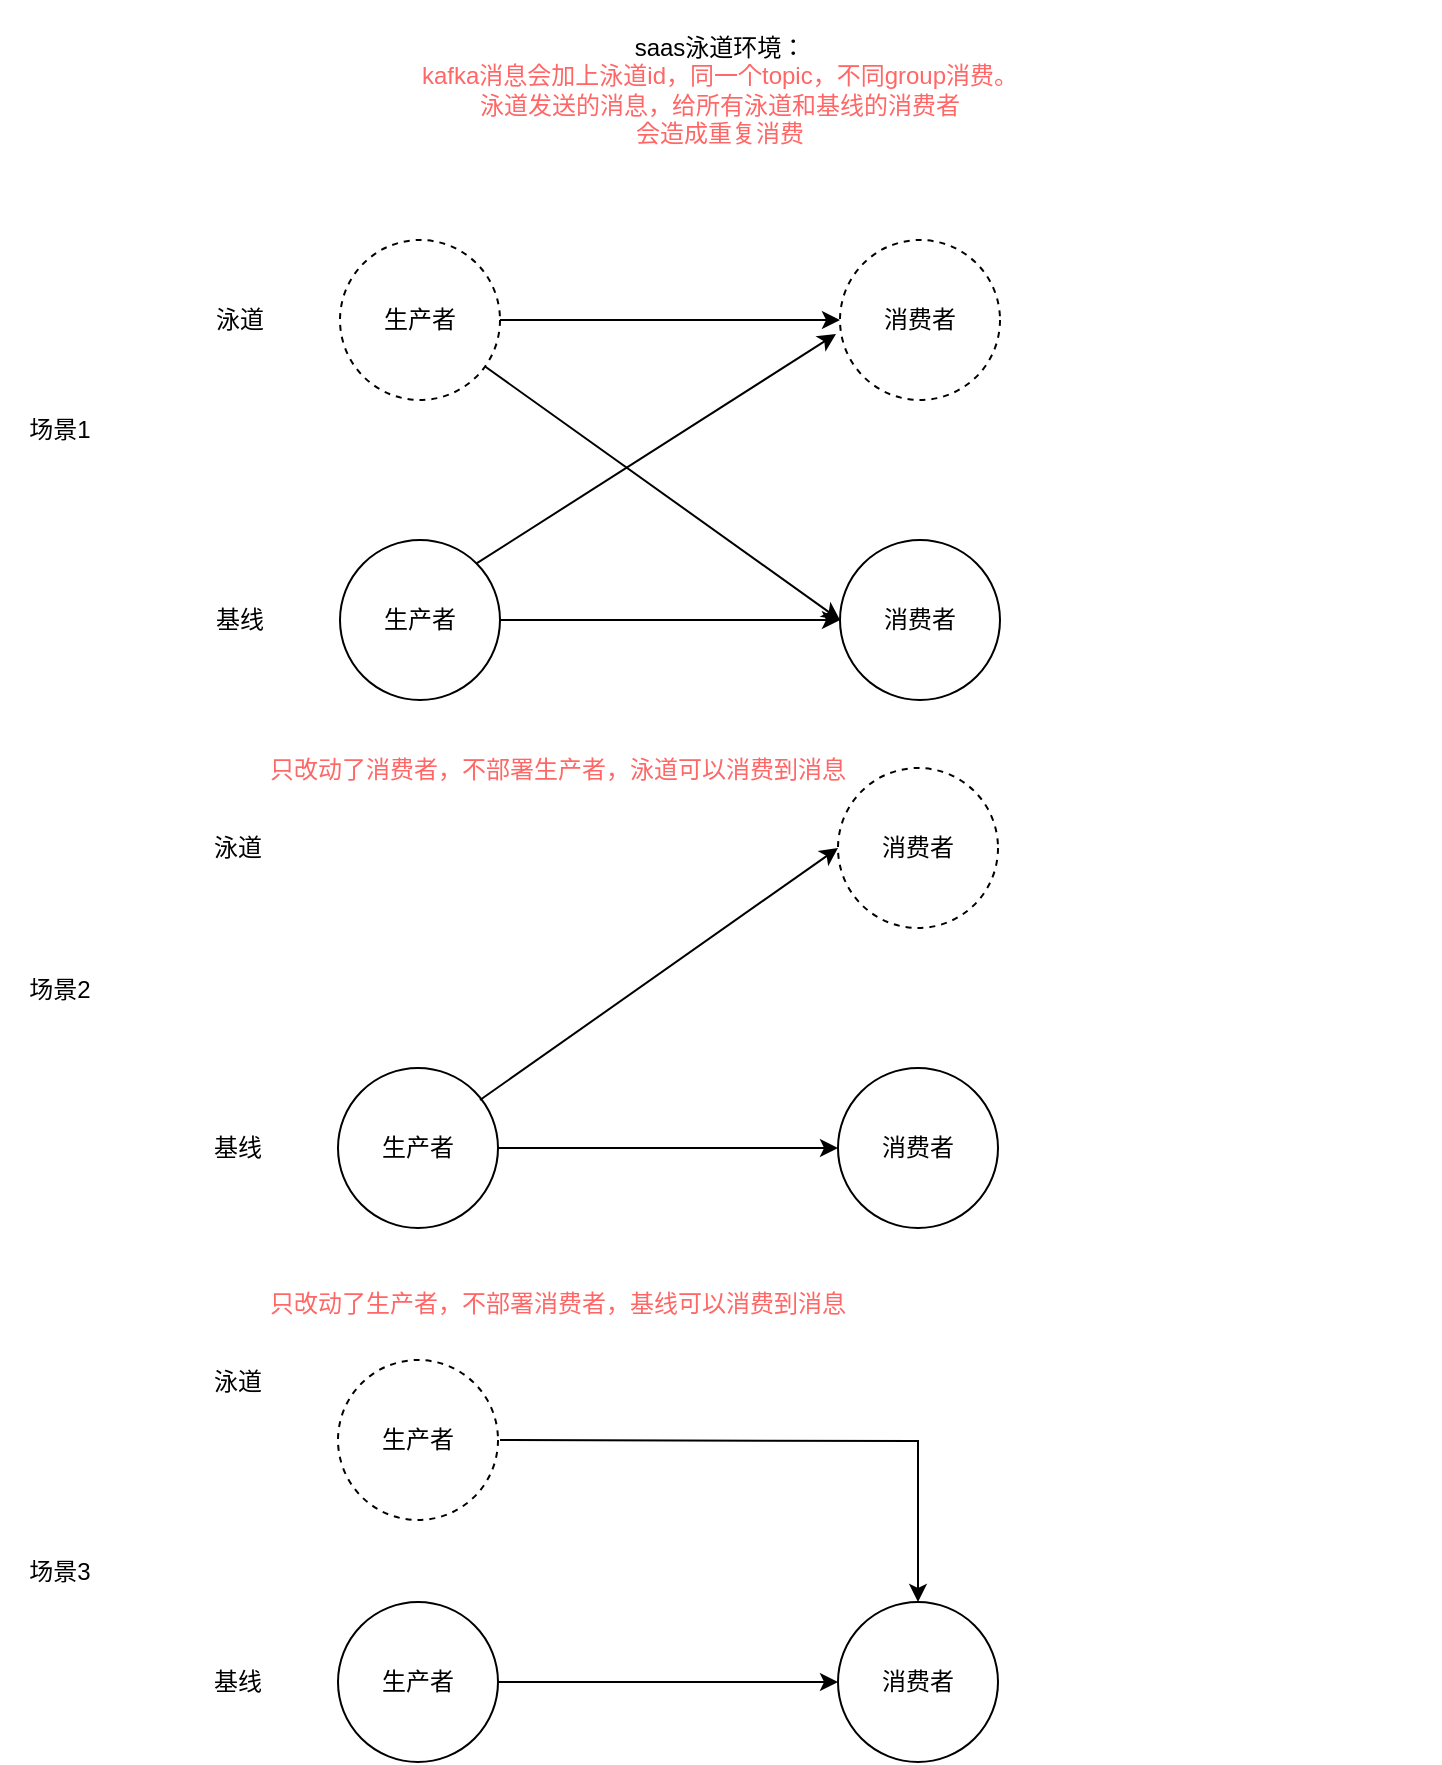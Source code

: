 <mxfile version="21.6.1" type="github">
  <diagram name="第 1 页" id="g_9M_log5X6aWmikNUvo">
    <mxGraphModel dx="920" dy="449" grid="1" gridSize="10" guides="1" tooltips="1" connect="1" arrows="1" fold="1" page="1" pageScale="1" pageWidth="827" pageHeight="1169" math="0" shadow="0">
      <root>
        <mxCell id="0" />
        <mxCell id="1" parent="0" />
        <mxCell id="UC14t1Heg8whz1p-dgPh-23" style="edgeStyle=orthogonalEdgeStyle;rounded=0;orthogonalLoop=1;jettySize=auto;html=1;entryX=0;entryY=0.5;entryDx=0;entryDy=0;" parent="1" source="UC14t1Heg8whz1p-dgPh-15" target="UC14t1Heg8whz1p-dgPh-16" edge="1">
          <mxGeometry relative="1" as="geometry" />
        </mxCell>
        <mxCell id="UC14t1Heg8whz1p-dgPh-24" style="rounded=0;orthogonalLoop=1;jettySize=auto;html=1;entryX=0;entryY=0.5;entryDx=0;entryDy=0;" parent="1" source="UC14t1Heg8whz1p-dgPh-15" target="UC14t1Heg8whz1p-dgPh-18" edge="1">
          <mxGeometry relative="1" as="geometry" />
        </mxCell>
        <mxCell id="UC14t1Heg8whz1p-dgPh-15" value="" style="ellipse;whiteSpace=wrap;html=1;aspect=fixed;dashed=1;" parent="1" vertex="1">
          <mxGeometry x="230" y="240" width="80" height="80" as="geometry" />
        </mxCell>
        <mxCell id="UC14t1Heg8whz1p-dgPh-16" value="" style="ellipse;whiteSpace=wrap;html=1;aspect=fixed;dashed=1;" parent="1" vertex="1">
          <mxGeometry x="480" y="240" width="80" height="80" as="geometry" />
        </mxCell>
        <mxCell id="UC14t1Heg8whz1p-dgPh-25" style="edgeStyle=orthogonalEdgeStyle;rounded=0;orthogonalLoop=1;jettySize=auto;html=1;" parent="1" source="UC14t1Heg8whz1p-dgPh-17" edge="1">
          <mxGeometry relative="1" as="geometry">
            <mxPoint x="480" y="430" as="targetPoint" />
          </mxGeometry>
        </mxCell>
        <mxCell id="UC14t1Heg8whz1p-dgPh-17" value="" style="ellipse;whiteSpace=wrap;html=1;aspect=fixed;" parent="1" vertex="1">
          <mxGeometry x="230" y="390" width="80" height="80" as="geometry" />
        </mxCell>
        <mxCell id="UC14t1Heg8whz1p-dgPh-18" value="" style="ellipse;whiteSpace=wrap;html=1;aspect=fixed;" parent="1" vertex="1">
          <mxGeometry x="480" y="390" width="80" height="80" as="geometry" />
        </mxCell>
        <mxCell id="UC14t1Heg8whz1p-dgPh-19" value="泳道" style="text;html=1;strokeColor=none;fillColor=none;align=center;verticalAlign=middle;whiteSpace=wrap;rounded=0;" parent="1" vertex="1">
          <mxGeometry x="150" y="265" width="60" height="30" as="geometry" />
        </mxCell>
        <mxCell id="UC14t1Heg8whz1p-dgPh-20" value="基线" style="text;html=1;strokeColor=none;fillColor=none;align=center;verticalAlign=middle;whiteSpace=wrap;rounded=0;" parent="1" vertex="1">
          <mxGeometry x="150" y="415" width="60" height="30" as="geometry" />
        </mxCell>
        <mxCell id="UC14t1Heg8whz1p-dgPh-21" value="生产者" style="text;html=1;strokeColor=none;fillColor=none;align=center;verticalAlign=middle;whiteSpace=wrap;rounded=0;" parent="1" vertex="1">
          <mxGeometry x="240" y="265" width="60" height="30" as="geometry" />
        </mxCell>
        <mxCell id="UC14t1Heg8whz1p-dgPh-22" value="消费者" style="text;html=1;strokeColor=none;fillColor=none;align=center;verticalAlign=middle;whiteSpace=wrap;rounded=0;" parent="1" vertex="1">
          <mxGeometry x="490" y="265" width="60" height="30" as="geometry" />
        </mxCell>
        <mxCell id="UC14t1Heg8whz1p-dgPh-27" value="saas泳道环境：&lt;br&gt;&lt;font color=&quot;#ff6666&quot;&gt;kafka消息会加上泳道id，同一个topic，不同group消费。&lt;br&gt;泳道发送的消息，给所有泳道和基线的消费者&lt;/font&gt;&lt;br&gt;&lt;font color=&quot;#ff6666&quot;&gt;会造成重复消费&lt;/font&gt;" style="text;html=1;strokeColor=none;fillColor=none;align=center;verticalAlign=middle;whiteSpace=wrap;rounded=0;" parent="1" vertex="1">
          <mxGeometry x="60" y="120" width="720" height="90" as="geometry" />
        </mxCell>
        <mxCell id="VYsM3-79eUi0ACkRKWDm-2" style="rounded=0;orthogonalLoop=1;jettySize=auto;html=1;entryX=-0.025;entryY=0.588;entryDx=0;entryDy=0;entryPerimeter=0;exitX=1;exitY=0;exitDx=0;exitDy=0;" parent="1" source="UC14t1Heg8whz1p-dgPh-17" target="UC14t1Heg8whz1p-dgPh-16" edge="1">
          <mxGeometry relative="1" as="geometry" />
        </mxCell>
        <mxCell id="UC14t1Heg8whz1p-dgPh-28" value="生产者" style="text;html=1;strokeColor=none;fillColor=none;align=center;verticalAlign=middle;whiteSpace=wrap;rounded=0;" parent="1" vertex="1">
          <mxGeometry x="240" y="415" width="60" height="30" as="geometry" />
        </mxCell>
        <mxCell id="UC14t1Heg8whz1p-dgPh-29" value="消费者" style="text;html=1;strokeColor=none;fillColor=none;align=center;verticalAlign=middle;whiteSpace=wrap;rounded=0;" parent="1" vertex="1">
          <mxGeometry x="490" y="415" width="60" height="30" as="geometry" />
        </mxCell>
        <mxCell id="UC14t1Heg8whz1p-dgPh-34" value="" style="ellipse;whiteSpace=wrap;html=1;aspect=fixed;dashed=1;" parent="1" vertex="1">
          <mxGeometry x="479" y="504" width="80" height="80" as="geometry" />
        </mxCell>
        <mxCell id="UC14t1Heg8whz1p-dgPh-35" style="edgeStyle=orthogonalEdgeStyle;rounded=0;orthogonalLoop=1;jettySize=auto;html=1;" parent="1" source="UC14t1Heg8whz1p-dgPh-36" edge="1">
          <mxGeometry relative="1" as="geometry">
            <mxPoint x="479" y="694" as="targetPoint" />
          </mxGeometry>
        </mxCell>
        <mxCell id="UC14t1Heg8whz1p-dgPh-36" value="" style="ellipse;whiteSpace=wrap;html=1;aspect=fixed;" parent="1" vertex="1">
          <mxGeometry x="229" y="654" width="80" height="80" as="geometry" />
        </mxCell>
        <mxCell id="UC14t1Heg8whz1p-dgPh-37" value="" style="ellipse;whiteSpace=wrap;html=1;aspect=fixed;" parent="1" vertex="1">
          <mxGeometry x="479" y="654" width="80" height="80" as="geometry" />
        </mxCell>
        <mxCell id="UC14t1Heg8whz1p-dgPh-38" value="泳道" style="text;html=1;strokeColor=none;fillColor=none;align=center;verticalAlign=middle;whiteSpace=wrap;rounded=0;" parent="1" vertex="1">
          <mxGeometry x="149" y="529" width="60" height="30" as="geometry" />
        </mxCell>
        <mxCell id="UC14t1Heg8whz1p-dgPh-39" value="基线" style="text;html=1;strokeColor=none;fillColor=none;align=center;verticalAlign=middle;whiteSpace=wrap;rounded=0;" parent="1" vertex="1">
          <mxGeometry x="149" y="679" width="60" height="30" as="geometry" />
        </mxCell>
        <mxCell id="UC14t1Heg8whz1p-dgPh-41" value="消费者" style="text;html=1;strokeColor=none;fillColor=none;align=center;verticalAlign=middle;whiteSpace=wrap;rounded=0;" parent="1" vertex="1">
          <mxGeometry x="489" y="529" width="60" height="30" as="geometry" />
        </mxCell>
        <mxCell id="KJ4wlhPmhIrhkU27Ahk6-1" style="rounded=0;orthogonalLoop=1;jettySize=auto;html=1;entryX=0;entryY=0.5;entryDx=0;entryDy=0;" edge="1" parent="1" target="UC14t1Heg8whz1p-dgPh-34">
          <mxGeometry relative="1" as="geometry">
            <mxPoint x="300" y="670" as="sourcePoint" />
          </mxGeometry>
        </mxCell>
        <mxCell id="UC14t1Heg8whz1p-dgPh-42" value="生产者" style="text;html=1;strokeColor=none;fillColor=none;align=center;verticalAlign=middle;whiteSpace=wrap;rounded=0;" parent="1" vertex="1">
          <mxGeometry x="239" y="679" width="60" height="30" as="geometry" />
        </mxCell>
        <mxCell id="UC14t1Heg8whz1p-dgPh-43" value="消费者" style="text;html=1;strokeColor=none;fillColor=none;align=center;verticalAlign=middle;whiteSpace=wrap;rounded=0;" parent="1" vertex="1">
          <mxGeometry x="489" y="679" width="60" height="30" as="geometry" />
        </mxCell>
        <mxCell id="UC14t1Heg8whz1p-dgPh-44" value="&lt;font color=&quot;#ff6666&quot;&gt;只改动了消费者，不部署生产者，泳道可以消费到消息&lt;/font&gt;" style="text;html=1;strokeColor=none;fillColor=none;align=center;verticalAlign=middle;whiteSpace=wrap;rounded=0;" parent="1" vertex="1">
          <mxGeometry x="189" y="490" width="300" height="30" as="geometry" />
        </mxCell>
        <mxCell id="UC14t1Heg8whz1p-dgPh-45" value="场景1" style="text;html=1;strokeColor=none;fillColor=none;align=center;verticalAlign=middle;whiteSpace=wrap;rounded=0;" parent="1" vertex="1">
          <mxGeometry x="60" y="320" width="60" height="30" as="geometry" />
        </mxCell>
        <mxCell id="UC14t1Heg8whz1p-dgPh-46" value="场景2" style="text;html=1;strokeColor=none;fillColor=none;align=center;verticalAlign=middle;whiteSpace=wrap;rounded=0;" parent="1" vertex="1">
          <mxGeometry x="60" y="600" width="60" height="30" as="geometry" />
        </mxCell>
        <mxCell id="VYsM3-79eUi0ACkRKWDm-4" style="edgeStyle=orthogonalEdgeStyle;rounded=0;orthogonalLoop=1;jettySize=auto;html=1;" parent="1" source="VYsM3-79eUi0ACkRKWDm-5" edge="1">
          <mxGeometry relative="1" as="geometry">
            <mxPoint x="479" y="961" as="targetPoint" />
          </mxGeometry>
        </mxCell>
        <mxCell id="VYsM3-79eUi0ACkRKWDm-5" value="" style="ellipse;whiteSpace=wrap;html=1;aspect=fixed;" parent="1" vertex="1">
          <mxGeometry x="229" y="921" width="80" height="80" as="geometry" />
        </mxCell>
        <mxCell id="VYsM3-79eUi0ACkRKWDm-6" value="" style="ellipse;whiteSpace=wrap;html=1;aspect=fixed;" parent="1" vertex="1">
          <mxGeometry x="479" y="921" width="80" height="80" as="geometry" />
        </mxCell>
        <mxCell id="VYsM3-79eUi0ACkRKWDm-7" value="泳道" style="text;html=1;strokeColor=none;fillColor=none;align=center;verticalAlign=middle;whiteSpace=wrap;rounded=0;" parent="1" vertex="1">
          <mxGeometry x="149" y="796" width="60" height="30" as="geometry" />
        </mxCell>
        <mxCell id="VYsM3-79eUi0ACkRKWDm-8" value="基线" style="text;html=1;strokeColor=none;fillColor=none;align=center;verticalAlign=middle;whiteSpace=wrap;rounded=0;" parent="1" vertex="1">
          <mxGeometry x="149" y="946" width="60" height="30" as="geometry" />
        </mxCell>
        <mxCell id="VYsM3-79eUi0ACkRKWDm-10" value="生产者" style="text;html=1;strokeColor=none;fillColor=none;align=center;verticalAlign=middle;whiteSpace=wrap;rounded=0;" parent="1" vertex="1">
          <mxGeometry x="239" y="946" width="60" height="30" as="geometry" />
        </mxCell>
        <mxCell id="VYsM3-79eUi0ACkRKWDm-11" value="消费者" style="text;html=1;strokeColor=none;fillColor=none;align=center;verticalAlign=middle;whiteSpace=wrap;rounded=0;" parent="1" vertex="1">
          <mxGeometry x="489" y="946" width="60" height="30" as="geometry" />
        </mxCell>
        <mxCell id="VYsM3-79eUi0ACkRKWDm-12" value="&lt;font color=&quot;#ff6666&quot;&gt;只改动了生产者，不部署消费者，基线可以消费到消息&lt;/font&gt;" style="text;html=1;strokeColor=none;fillColor=none;align=center;verticalAlign=middle;whiteSpace=wrap;rounded=0;" parent="1" vertex="1">
          <mxGeometry x="189" y="757" width="300" height="30" as="geometry" />
        </mxCell>
        <mxCell id="VYsM3-79eUi0ACkRKWDm-13" value="" style="ellipse;whiteSpace=wrap;html=1;aspect=fixed;dashed=1;" parent="1" vertex="1">
          <mxGeometry x="229" y="800" width="80" height="80" as="geometry" />
        </mxCell>
        <mxCell id="VYsM3-79eUi0ACkRKWDm-15" style="edgeStyle=orthogonalEdgeStyle;rounded=0;orthogonalLoop=1;jettySize=auto;html=1;" parent="1" target="VYsM3-79eUi0ACkRKWDm-6" edge="1">
          <mxGeometry relative="1" as="geometry">
            <mxPoint x="310" y="840" as="sourcePoint" />
          </mxGeometry>
        </mxCell>
        <mxCell id="VYsM3-79eUi0ACkRKWDm-14" value="生产者" style="text;html=1;strokeColor=none;fillColor=none;align=center;verticalAlign=middle;whiteSpace=wrap;rounded=0;" parent="1" vertex="1">
          <mxGeometry x="239" y="825" width="60" height="30" as="geometry" />
        </mxCell>
        <mxCell id="FSnQ9Tplb7-EVjzZmqRW-1" value="场景3" style="text;html=1;strokeColor=none;fillColor=none;align=center;verticalAlign=middle;whiteSpace=wrap;rounded=0;" parent="1" vertex="1">
          <mxGeometry x="60" y="891" width="60" height="30" as="geometry" />
        </mxCell>
      </root>
    </mxGraphModel>
  </diagram>
</mxfile>
